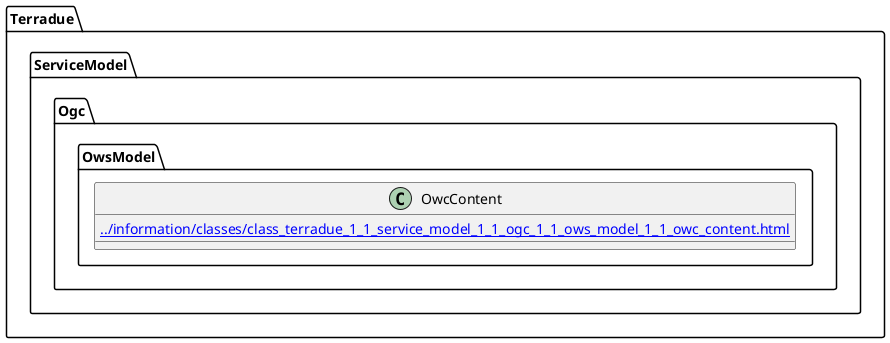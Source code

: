 @startuml
set namespaceSeparator ::
class Terradue::ServiceModel::Ogc::OwsModel::OwcContent {
[[../information/classes/class_terradue_1_1_service_model_1_1_ogc_1_1_ows_model_1_1_owc_content.html]]
}
@enduml
